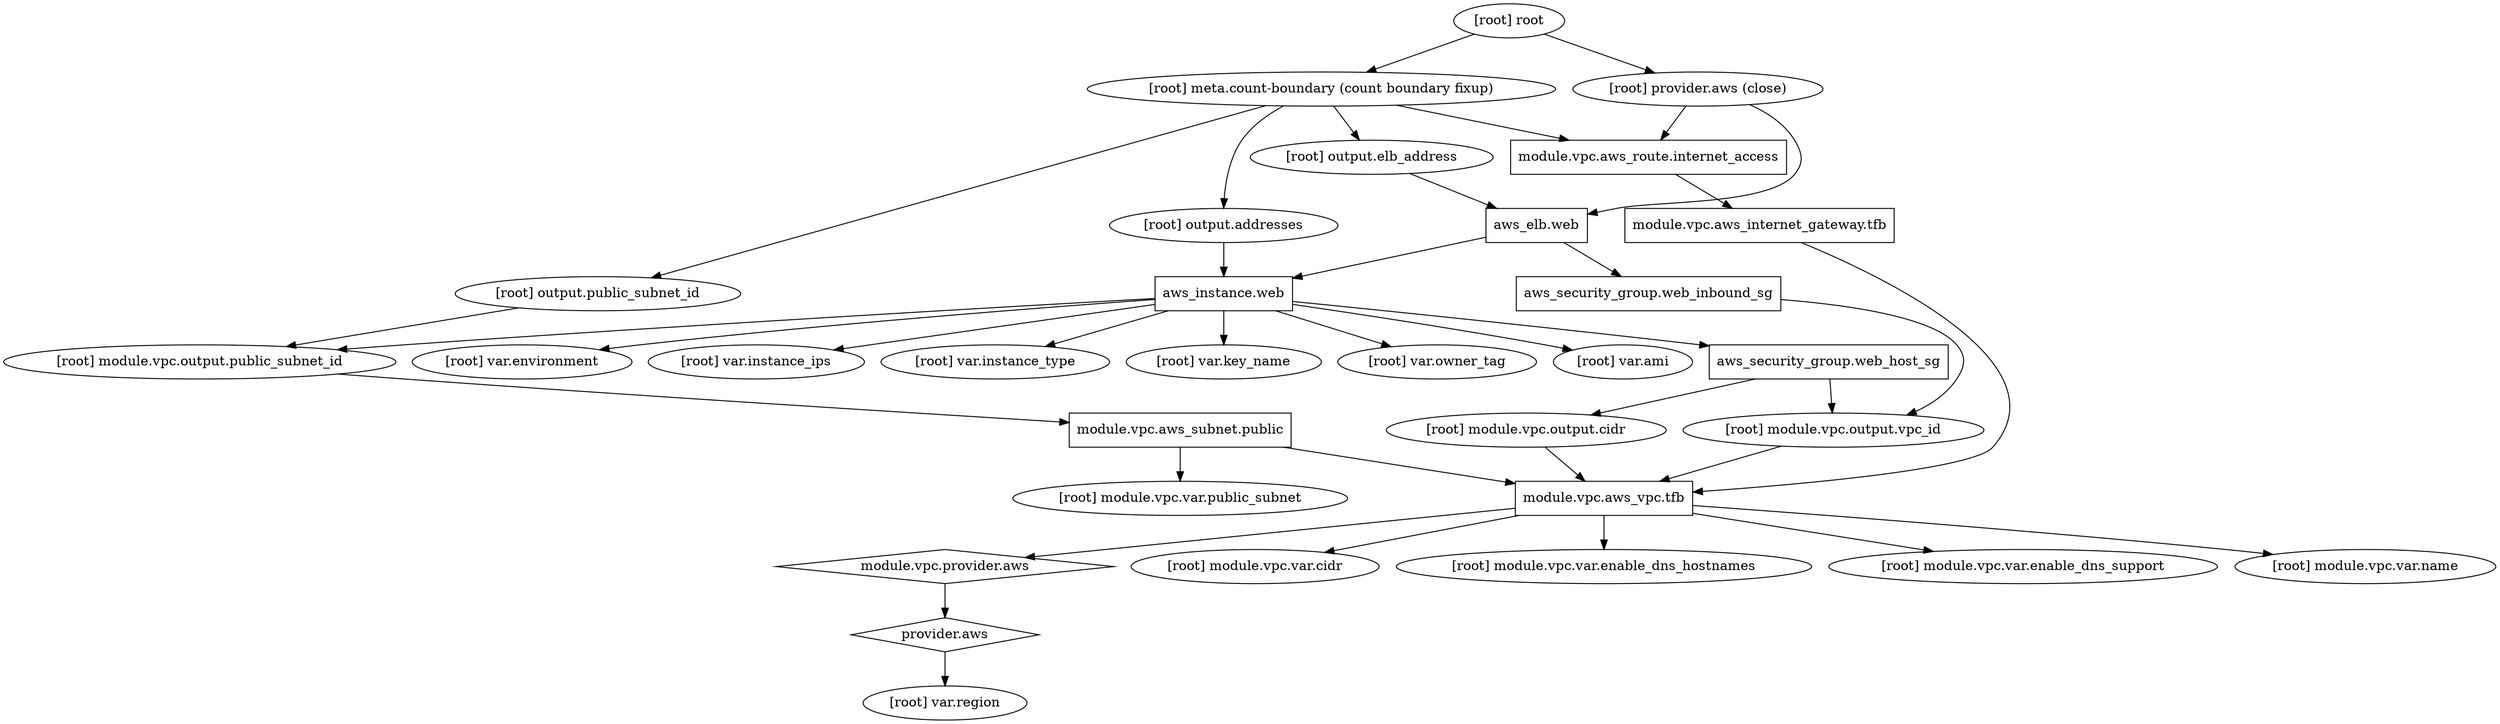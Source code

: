 digraph {
	compound = "true"
	newrank = "true"
	subgraph "root" {
		"[root] aws_elb.web" [label = "aws_elb.web", shape = "box"]
		"[root] aws_instance.web" [label = "aws_instance.web", shape = "box"]
		"[root] aws_security_group.web_host_sg" [label = "aws_security_group.web_host_sg", shape = "box"]
		"[root] aws_security_group.web_inbound_sg" [label = "aws_security_group.web_inbound_sg", shape = "box"]
		"[root] module.vpc.aws_internet_gateway.tfb" [label = "module.vpc.aws_internet_gateway.tfb", shape = "box"]
		"[root] module.vpc.aws_route.internet_access" [label = "module.vpc.aws_route.internet_access", shape = "box"]
		"[root] module.vpc.aws_subnet.public" [label = "module.vpc.aws_subnet.public", shape = "box"]
		"[root] module.vpc.aws_vpc.tfb" [label = "module.vpc.aws_vpc.tfb", shape = "box"]
		"[root] module.vpc.provider.aws" [label = "module.vpc.provider.aws", shape = "diamond"]
		"[root] provider.aws" [label = "provider.aws", shape = "diamond"]
		"[root] aws_elb.web" -> "[root] aws_instance.web"
		"[root] aws_elb.web" -> "[root] aws_security_group.web_inbound_sg"
		"[root] aws_instance.web" -> "[root] aws_security_group.web_host_sg"
		"[root] aws_instance.web" -> "[root] module.vpc.output.public_subnet_id"
		"[root] aws_instance.web" -> "[root] var.ami"
		"[root] aws_instance.web" -> "[root] var.environment"
		"[root] aws_instance.web" -> "[root] var.instance_ips"
		"[root] aws_instance.web" -> "[root] var.instance_type"
		"[root] aws_instance.web" -> "[root] var.key_name"
		"[root] aws_instance.web" -> "[root] var.owner_tag"
		"[root] aws_security_group.web_host_sg" -> "[root] module.vpc.output.cidr"
		"[root] aws_security_group.web_host_sg" -> "[root] module.vpc.output.vpc_id"
		"[root] aws_security_group.web_inbound_sg" -> "[root] module.vpc.output.vpc_id"
		"[root] meta.count-boundary (count boundary fixup)" -> "[root] module.vpc.aws_route.internet_access"
		"[root] meta.count-boundary (count boundary fixup)" -> "[root] output.addresses"
		"[root] meta.count-boundary (count boundary fixup)" -> "[root] output.elb_address"
		"[root] meta.count-boundary (count boundary fixup)" -> "[root] output.public_subnet_id"
		"[root] module.vpc.aws_internet_gateway.tfb" -> "[root] module.vpc.aws_vpc.tfb"
		"[root] module.vpc.aws_route.internet_access" -> "[root] module.vpc.aws_internet_gateway.tfb"
		"[root] module.vpc.aws_subnet.public" -> "[root] module.vpc.aws_vpc.tfb"
		"[root] module.vpc.aws_subnet.public" -> "[root] module.vpc.var.public_subnet"
		"[root] module.vpc.aws_vpc.tfb" -> "[root] module.vpc.provider.aws"
		"[root] module.vpc.aws_vpc.tfb" -> "[root] module.vpc.var.cidr"
		"[root] module.vpc.aws_vpc.tfb" -> "[root] module.vpc.var.enable_dns_hostnames"
		"[root] module.vpc.aws_vpc.tfb" -> "[root] module.vpc.var.enable_dns_support"
		"[root] module.vpc.aws_vpc.tfb" -> "[root] module.vpc.var.name"
		"[root] module.vpc.output.cidr" -> "[root] module.vpc.aws_vpc.tfb"
		"[root] module.vpc.output.public_subnet_id" -> "[root] module.vpc.aws_subnet.public"
		"[root] module.vpc.output.vpc_id" -> "[root] module.vpc.aws_vpc.tfb"
		"[root] module.vpc.provider.aws" -> "[root] provider.aws"
		"[root] output.addresses" -> "[root] aws_instance.web"
		"[root] output.elb_address" -> "[root] aws_elb.web"
		"[root] output.public_subnet_id" -> "[root] module.vpc.output.public_subnet_id"
		"[root] provider.aws (close)" -> "[root] aws_elb.web"
		"[root] provider.aws (close)" -> "[root] module.vpc.aws_route.internet_access"
		"[root] provider.aws" -> "[root] var.region"
		"[root] root" -> "[root] meta.count-boundary (count boundary fixup)"
		"[root] root" -> "[root] provider.aws (close)"
	}
}


